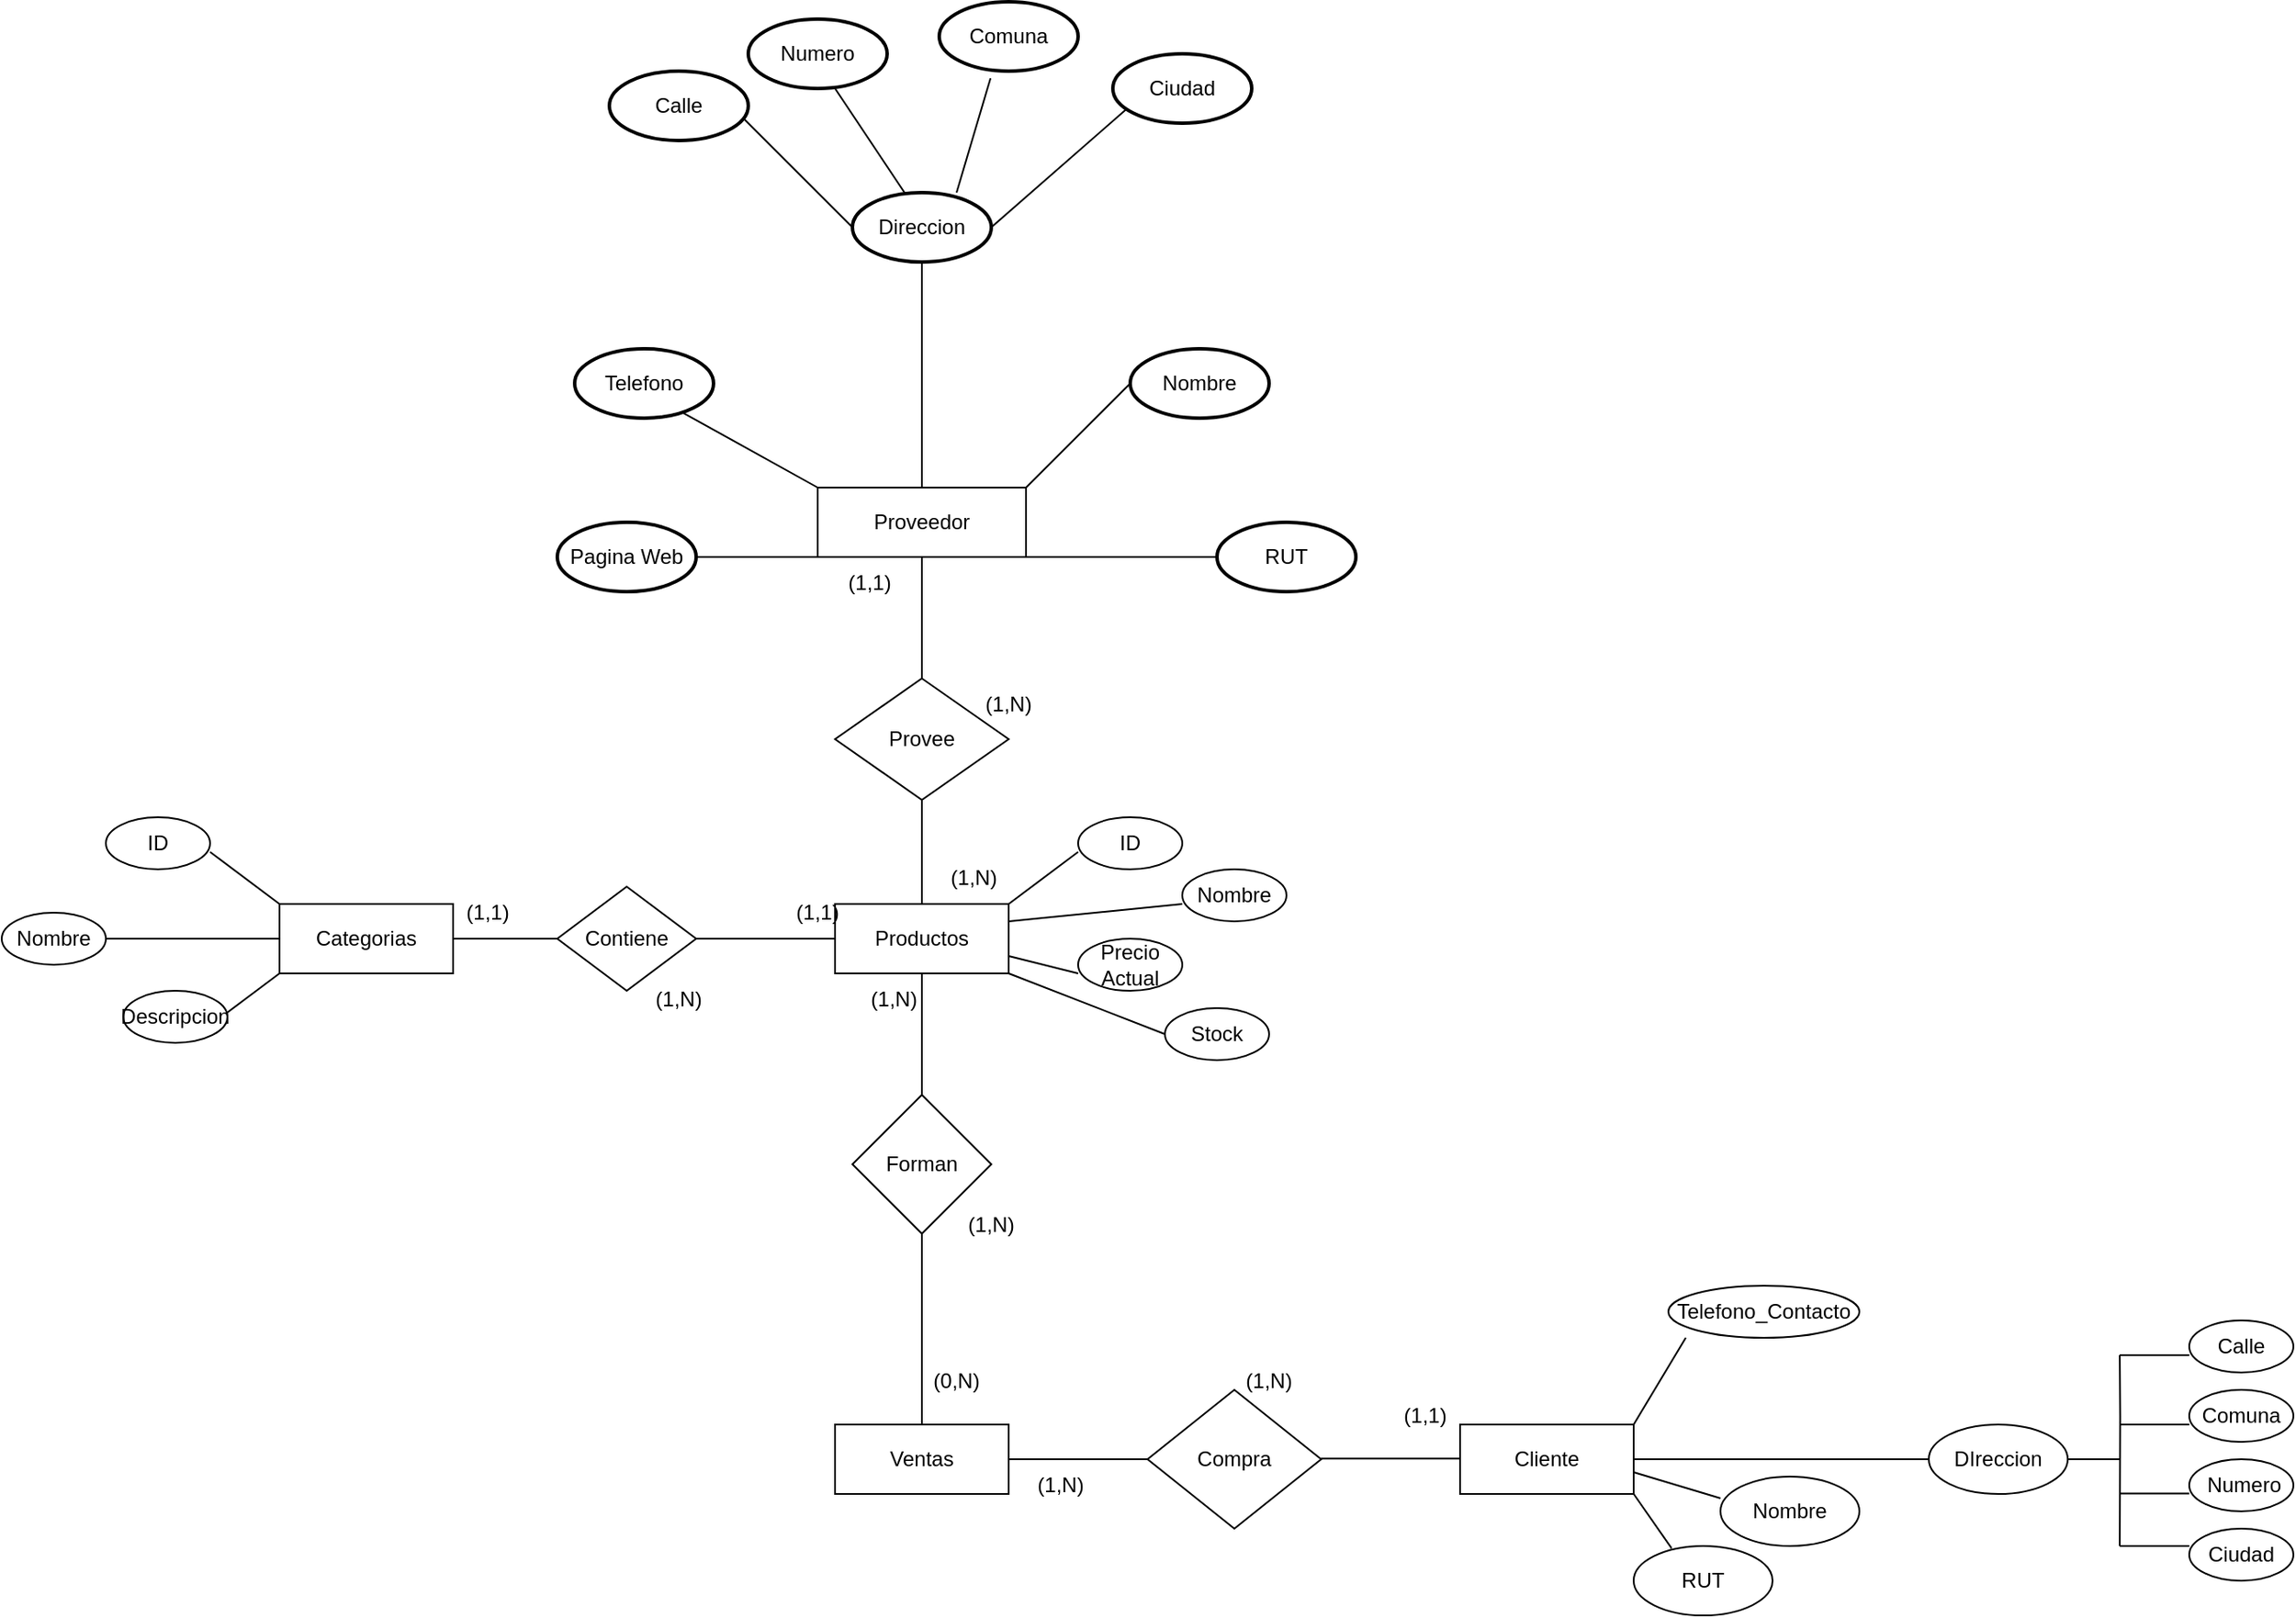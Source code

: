<mxfile version="23.1.6" type="github">
  <diagram name="Página-1" id="7Ij_96IKJOwhWmWlQlnl">
    <mxGraphModel dx="1794" dy="1956" grid="1" gridSize="10" guides="1" tooltips="1" connect="1" arrows="1" fold="1" page="1" pageScale="1" pageWidth="827" pageHeight="1169" math="0" shadow="0">
      <root>
        <mxCell id="0" />
        <mxCell id="1" parent="0" />
        <mxCell id="uTQzhrmh8ekdYnWIO6gy-3" value="Proveedor" style="rounded=0;whiteSpace=wrap;html=1;" vertex="1" parent="1">
          <mxGeometry x="370" y="210" width="120" height="40" as="geometry" />
        </mxCell>
        <mxCell id="uTQzhrmh8ekdYnWIO6gy-4" value="" style="endArrow=none;html=1;rounded=0;" edge="1" parent="1">
          <mxGeometry width="50" height="50" relative="1" as="geometry">
            <mxPoint x="280" y="160" as="sourcePoint" />
            <mxPoint x="370" y="210" as="targetPoint" />
          </mxGeometry>
        </mxCell>
        <mxCell id="uTQzhrmh8ekdYnWIO6gy-5" value="Telefono" style="strokeWidth=2;html=1;shape=mxgraph.flowchart.start_1;whiteSpace=wrap;" vertex="1" parent="1">
          <mxGeometry x="230" y="130" width="80" height="40" as="geometry" />
        </mxCell>
        <mxCell id="uTQzhrmh8ekdYnWIO6gy-6" value="" style="endArrow=none;html=1;rounded=0;" edge="1" parent="1">
          <mxGeometry width="50" height="50" relative="1" as="geometry">
            <mxPoint x="290" y="250" as="sourcePoint" />
            <mxPoint x="370" y="250" as="targetPoint" />
          </mxGeometry>
        </mxCell>
        <mxCell id="uTQzhrmh8ekdYnWIO6gy-7" value="Pagina Web" style="strokeWidth=2;html=1;shape=mxgraph.flowchart.start_1;whiteSpace=wrap;" vertex="1" parent="1">
          <mxGeometry x="220" y="230" width="80" height="40" as="geometry" />
        </mxCell>
        <mxCell id="uTQzhrmh8ekdYnWIO6gy-8" value="" style="endArrow=none;html=1;rounded=0;" edge="1" parent="1">
          <mxGeometry width="50" height="50" relative="1" as="geometry">
            <mxPoint x="430" y="80" as="sourcePoint" />
            <mxPoint x="430" y="210" as="targetPoint" />
          </mxGeometry>
        </mxCell>
        <mxCell id="uTQzhrmh8ekdYnWIO6gy-9" value="Direccion" style="strokeWidth=2;html=1;shape=mxgraph.flowchart.start_1;whiteSpace=wrap;" vertex="1" parent="1">
          <mxGeometry x="390" y="40" width="80" height="40" as="geometry" />
        </mxCell>
        <mxCell id="uTQzhrmh8ekdYnWIO6gy-10" value="Nombre" style="strokeWidth=2;html=1;shape=mxgraph.flowchart.start_1;whiteSpace=wrap;" vertex="1" parent="1">
          <mxGeometry x="550" y="130" width="80" height="40" as="geometry" />
        </mxCell>
        <mxCell id="uTQzhrmh8ekdYnWIO6gy-11" value="RUT" style="strokeWidth=2;html=1;shape=mxgraph.flowchart.start_1;whiteSpace=wrap;" vertex="1" parent="1">
          <mxGeometry x="600" y="230" width="80" height="40" as="geometry" />
        </mxCell>
        <mxCell id="uTQzhrmh8ekdYnWIO6gy-12" value="" style="endArrow=none;html=1;rounded=0;entryX=0;entryY=0.5;entryDx=0;entryDy=0;entryPerimeter=0;" edge="1" parent="1" target="uTQzhrmh8ekdYnWIO6gy-11">
          <mxGeometry width="50" height="50" relative="1" as="geometry">
            <mxPoint x="490" y="250" as="sourcePoint" />
            <mxPoint x="540" y="200" as="targetPoint" />
          </mxGeometry>
        </mxCell>
        <mxCell id="uTQzhrmh8ekdYnWIO6gy-13" value="" style="endArrow=none;html=1;rounded=0;entryX=0;entryY=0.5;entryDx=0;entryDy=0;entryPerimeter=0;" edge="1" parent="1" target="uTQzhrmh8ekdYnWIO6gy-10">
          <mxGeometry width="50" height="50" relative="1" as="geometry">
            <mxPoint x="490" y="210" as="sourcePoint" />
            <mxPoint x="540" y="160" as="targetPoint" />
          </mxGeometry>
        </mxCell>
        <mxCell id="uTQzhrmh8ekdYnWIO6gy-15" value="" style="endArrow=none;html=1;rounded=0;" edge="1" parent="1">
          <mxGeometry width="50" height="50" relative="1" as="geometry">
            <mxPoint x="390" y="60" as="sourcePoint" />
            <mxPoint x="320" y="-10" as="targetPoint" />
          </mxGeometry>
        </mxCell>
        <mxCell id="uTQzhrmh8ekdYnWIO6gy-16" value="" style="endArrow=none;html=1;rounded=0;" edge="1" parent="1">
          <mxGeometry width="50" height="50" relative="1" as="geometry">
            <mxPoint x="470" y="60" as="sourcePoint" />
            <mxPoint x="550" y="-10" as="targetPoint" />
          </mxGeometry>
        </mxCell>
        <mxCell id="uTQzhrmh8ekdYnWIO6gy-17" value="" style="endArrow=none;html=1;rounded=0;entryX=0.369;entryY=1.103;entryDx=0;entryDy=0;entryPerimeter=0;" edge="1" parent="1" target="uTQzhrmh8ekdYnWIO6gy-21">
          <mxGeometry width="50" height="50" relative="1" as="geometry">
            <mxPoint x="450" y="40" as="sourcePoint" />
            <mxPoint x="460" y="-30" as="targetPoint" />
          </mxGeometry>
        </mxCell>
        <mxCell id="uTQzhrmh8ekdYnWIO6gy-18" value="" style="endArrow=none;html=1;rounded=0;" edge="1" parent="1">
          <mxGeometry width="50" height="50" relative="1" as="geometry">
            <mxPoint x="420" y="40" as="sourcePoint" />
            <mxPoint x="380" y="-20" as="targetPoint" />
          </mxGeometry>
        </mxCell>
        <mxCell id="uTQzhrmh8ekdYnWIO6gy-19" value="Calle" style="strokeWidth=2;html=1;shape=mxgraph.flowchart.start_1;whiteSpace=wrap;" vertex="1" parent="1">
          <mxGeometry x="250" y="-30" width="80" height="40" as="geometry" />
        </mxCell>
        <mxCell id="uTQzhrmh8ekdYnWIO6gy-20" value="Numero" style="strokeWidth=2;html=1;shape=mxgraph.flowchart.start_1;whiteSpace=wrap;" vertex="1" parent="1">
          <mxGeometry x="330" y="-60" width="80" height="40" as="geometry" />
        </mxCell>
        <mxCell id="uTQzhrmh8ekdYnWIO6gy-21" value="Comuna" style="strokeWidth=2;html=1;shape=mxgraph.flowchart.start_1;whiteSpace=wrap;" vertex="1" parent="1">
          <mxGeometry x="440" y="-70" width="80" height="40" as="geometry" />
        </mxCell>
        <mxCell id="uTQzhrmh8ekdYnWIO6gy-22" value="Ciudad" style="strokeWidth=2;html=1;shape=mxgraph.flowchart.start_1;whiteSpace=wrap;" vertex="1" parent="1">
          <mxGeometry x="540" y="-40" width="80" height="40" as="geometry" />
        </mxCell>
        <mxCell id="uTQzhrmh8ekdYnWIO6gy-23" value="" style="endArrow=none;html=1;rounded=0;" edge="1" parent="1">
          <mxGeometry width="50" height="50" relative="1" as="geometry">
            <mxPoint x="430" y="320" as="sourcePoint" />
            <mxPoint x="430" y="250" as="targetPoint" />
          </mxGeometry>
        </mxCell>
        <mxCell id="uTQzhrmh8ekdYnWIO6gy-25" value="Provee" style="rhombus;whiteSpace=wrap;html=1;" vertex="1" parent="1">
          <mxGeometry x="380" y="320" width="100" height="70" as="geometry" />
        </mxCell>
        <mxCell id="uTQzhrmh8ekdYnWIO6gy-26" value="" style="endArrow=none;html=1;rounded=0;" edge="1" parent="1">
          <mxGeometry width="50" height="50" relative="1" as="geometry">
            <mxPoint x="430" y="450" as="sourcePoint" />
            <mxPoint x="430" y="390" as="targetPoint" />
          </mxGeometry>
        </mxCell>
        <mxCell id="uTQzhrmh8ekdYnWIO6gy-28" value="" style="endArrow=none;html=1;rounded=0;" edge="1" parent="1">
          <mxGeometry width="50" height="50" relative="1" as="geometry">
            <mxPoint x="300" y="470" as="sourcePoint" />
            <mxPoint x="380" y="470" as="targetPoint" />
          </mxGeometry>
        </mxCell>
        <mxCell id="uTQzhrmh8ekdYnWIO6gy-29" value="Contiene" style="rhombus;whiteSpace=wrap;html=1;" vertex="1" parent="1">
          <mxGeometry x="220" y="440" width="80" height="60" as="geometry" />
        </mxCell>
        <mxCell id="uTQzhrmh8ekdYnWIO6gy-30" value="" style="endArrow=none;html=1;rounded=0;" edge="1" parent="1">
          <mxGeometry width="50" height="50" relative="1" as="geometry">
            <mxPoint x="150" y="470" as="sourcePoint" />
            <mxPoint x="220" y="470" as="targetPoint" />
          </mxGeometry>
        </mxCell>
        <mxCell id="uTQzhrmh8ekdYnWIO6gy-31" value="Categorias" style="rounded=0;whiteSpace=wrap;html=1;" vertex="1" parent="1">
          <mxGeometry x="60" y="450" width="100" height="40" as="geometry" />
        </mxCell>
        <mxCell id="uTQzhrmh8ekdYnWIO6gy-32" value="" style="endArrow=none;html=1;rounded=0;" edge="1" parent="1">
          <mxGeometry width="50" height="50" relative="1" as="geometry">
            <mxPoint x="430" y="570" as="sourcePoint" />
            <mxPoint x="430" y="490" as="targetPoint" />
          </mxGeometry>
        </mxCell>
        <mxCell id="uTQzhrmh8ekdYnWIO6gy-33" value="Forman" style="rhombus;whiteSpace=wrap;html=1;" vertex="1" parent="1">
          <mxGeometry x="390" y="560" width="80" height="80" as="geometry" />
        </mxCell>
        <mxCell id="uTQzhrmh8ekdYnWIO6gy-34" value="" style="endArrow=none;html=1;rounded=0;" edge="1" parent="1" source="uTQzhrmh8ekdYnWIO6gy-27">
          <mxGeometry width="50" height="50" relative="1" as="geometry">
            <mxPoint x="430" y="510" as="sourcePoint" />
            <mxPoint x="480" y="460" as="targetPoint" />
          </mxGeometry>
        </mxCell>
        <mxCell id="uTQzhrmh8ekdYnWIO6gy-35" value="" style="endArrow=none;html=1;rounded=0;" edge="1" parent="1" target="uTQzhrmh8ekdYnWIO6gy-27">
          <mxGeometry width="50" height="50" relative="1" as="geometry">
            <mxPoint x="430" y="510" as="sourcePoint" />
            <mxPoint x="480" y="460" as="targetPoint" />
          </mxGeometry>
        </mxCell>
        <mxCell id="uTQzhrmh8ekdYnWIO6gy-36" value="" style="endArrow=none;html=1;rounded=0;" edge="1" parent="1">
          <mxGeometry width="50" height="50" relative="1" as="geometry">
            <mxPoint x="480" y="450" as="sourcePoint" />
            <mxPoint x="520" y="420" as="targetPoint" />
          </mxGeometry>
        </mxCell>
        <mxCell id="uTQzhrmh8ekdYnWIO6gy-37" value="" style="endArrow=none;html=1;rounded=0;" edge="1" parent="1">
          <mxGeometry width="50" height="50" relative="1" as="geometry">
            <mxPoint x="480" y="460" as="sourcePoint" />
            <mxPoint x="580" y="450" as="targetPoint" />
          </mxGeometry>
        </mxCell>
        <mxCell id="uTQzhrmh8ekdYnWIO6gy-39" value="" style="endArrow=none;html=1;rounded=0;" edge="1" parent="1">
          <mxGeometry width="50" height="50" relative="1" as="geometry">
            <mxPoint x="480" y="480" as="sourcePoint" />
            <mxPoint x="520" y="490" as="targetPoint" />
          </mxGeometry>
        </mxCell>
        <mxCell id="uTQzhrmh8ekdYnWIO6gy-40" value="" style="endArrow=none;html=1;rounded=0;" edge="1" parent="1" source="uTQzhrmh8ekdYnWIO6gy-27">
          <mxGeometry width="50" height="50" relative="1" as="geometry">
            <mxPoint x="430" y="510" as="sourcePoint" />
            <mxPoint x="480" y="460" as="targetPoint" />
          </mxGeometry>
        </mxCell>
        <mxCell id="uTQzhrmh8ekdYnWIO6gy-41" value="" style="endArrow=none;html=1;rounded=0;" edge="1" parent="1" target="uTQzhrmh8ekdYnWIO6gy-27">
          <mxGeometry width="50" height="50" relative="1" as="geometry">
            <mxPoint x="430" y="510" as="sourcePoint" />
            <mxPoint x="480" y="460" as="targetPoint" />
          </mxGeometry>
        </mxCell>
        <mxCell id="uTQzhrmh8ekdYnWIO6gy-27" value="Productos" style="rounded=0;whiteSpace=wrap;html=1;" vertex="1" parent="1">
          <mxGeometry x="380" y="450" width="100" height="40" as="geometry" />
        </mxCell>
        <mxCell id="uTQzhrmh8ekdYnWIO6gy-42" value="" style="endArrow=none;html=1;rounded=0;" edge="1" parent="1">
          <mxGeometry width="50" height="50" relative="1" as="geometry">
            <mxPoint x="480" y="490" as="sourcePoint" />
            <mxPoint x="570" y="525" as="targetPoint" />
          </mxGeometry>
        </mxCell>
        <mxCell id="uTQzhrmh8ekdYnWIO6gy-43" value="ID" style="ellipse;whiteSpace=wrap;html=1;" vertex="1" parent="1">
          <mxGeometry x="520" y="400" width="60" height="30" as="geometry" />
        </mxCell>
        <mxCell id="uTQzhrmh8ekdYnWIO6gy-44" value="Nombre" style="ellipse;whiteSpace=wrap;html=1;" vertex="1" parent="1">
          <mxGeometry x="580" y="430" width="60" height="30" as="geometry" />
        </mxCell>
        <mxCell id="uTQzhrmh8ekdYnWIO6gy-45" value="Precio Actual" style="ellipse;whiteSpace=wrap;html=1;" vertex="1" parent="1">
          <mxGeometry x="520" y="470" width="60" height="30" as="geometry" />
        </mxCell>
        <mxCell id="uTQzhrmh8ekdYnWIO6gy-46" value="Stock" style="ellipse;whiteSpace=wrap;html=1;" vertex="1" parent="1">
          <mxGeometry x="570" y="510" width="60" height="30" as="geometry" />
        </mxCell>
        <mxCell id="uTQzhrmh8ekdYnWIO6gy-47" value="" style="endArrow=none;html=1;rounded=0;" edge="1" parent="1">
          <mxGeometry width="50" height="50" relative="1" as="geometry">
            <mxPoint x="60" y="450" as="sourcePoint" />
            <mxPoint x="20" y="420" as="targetPoint" />
          </mxGeometry>
        </mxCell>
        <mxCell id="uTQzhrmh8ekdYnWIO6gy-48" value="" style="endArrow=none;html=1;rounded=0;" edge="1" parent="1">
          <mxGeometry width="50" height="50" relative="1" as="geometry">
            <mxPoint x="-40" y="470" as="sourcePoint" />
            <mxPoint x="60" y="470" as="targetPoint" />
          </mxGeometry>
        </mxCell>
        <mxCell id="uTQzhrmh8ekdYnWIO6gy-49" value="" style="endArrow=none;html=1;rounded=0;" edge="1" parent="1">
          <mxGeometry width="50" height="50" relative="1" as="geometry">
            <mxPoint x="20" y="520" as="sourcePoint" />
            <mxPoint x="60" y="490" as="targetPoint" />
          </mxGeometry>
        </mxCell>
        <mxCell id="uTQzhrmh8ekdYnWIO6gy-50" value="ID" style="ellipse;whiteSpace=wrap;html=1;" vertex="1" parent="1">
          <mxGeometry x="-40" y="400" width="60" height="30" as="geometry" />
        </mxCell>
        <mxCell id="uTQzhrmh8ekdYnWIO6gy-51" value="Nombre" style="ellipse;whiteSpace=wrap;html=1;" vertex="1" parent="1">
          <mxGeometry x="-100" y="455" width="60" height="30" as="geometry" />
        </mxCell>
        <mxCell id="uTQzhrmh8ekdYnWIO6gy-52" value="Descripcion" style="ellipse;whiteSpace=wrap;html=1;" vertex="1" parent="1">
          <mxGeometry x="-30" y="500" width="60" height="30" as="geometry" />
        </mxCell>
        <mxCell id="uTQzhrmh8ekdYnWIO6gy-53" value="" style="endArrow=none;html=1;rounded=0;" edge="1" parent="1">
          <mxGeometry width="50" height="50" relative="1" as="geometry">
            <mxPoint x="430" y="750" as="sourcePoint" />
            <mxPoint x="430" y="640" as="targetPoint" />
          </mxGeometry>
        </mxCell>
        <mxCell id="uTQzhrmh8ekdYnWIO6gy-54" value="Ventas" style="rounded=0;whiteSpace=wrap;html=1;" vertex="1" parent="1">
          <mxGeometry x="380" y="750" width="100" height="40" as="geometry" />
        </mxCell>
        <mxCell id="uTQzhrmh8ekdYnWIO6gy-55" value="" style="endArrow=none;html=1;rounded=0;" edge="1" parent="1">
          <mxGeometry width="50" height="50" relative="1" as="geometry">
            <mxPoint x="480" y="770" as="sourcePoint" />
            <mxPoint x="560" y="770" as="targetPoint" />
          </mxGeometry>
        </mxCell>
        <mxCell id="uTQzhrmh8ekdYnWIO6gy-56" value="Compra" style="rhombus;whiteSpace=wrap;html=1;" vertex="1" parent="1">
          <mxGeometry x="560" y="730" width="100" height="80" as="geometry" />
        </mxCell>
        <mxCell id="uTQzhrmh8ekdYnWIO6gy-57" value="" style="endArrow=none;html=1;rounded=0;" edge="1" parent="1">
          <mxGeometry width="50" height="50" relative="1" as="geometry">
            <mxPoint x="660" y="769.57" as="sourcePoint" />
            <mxPoint x="740" y="769.57" as="targetPoint" />
          </mxGeometry>
        </mxCell>
        <mxCell id="uTQzhrmh8ekdYnWIO6gy-58" value="Cliente" style="rounded=0;whiteSpace=wrap;html=1;" vertex="1" parent="1">
          <mxGeometry x="740" y="750" width="100" height="40" as="geometry" />
        </mxCell>
        <mxCell id="uTQzhrmh8ekdYnWIO6gy-59" value="" style="endArrow=none;html=1;rounded=0;" edge="1" parent="1">
          <mxGeometry width="50" height="50" relative="1" as="geometry">
            <mxPoint x="840" y="750" as="sourcePoint" />
            <mxPoint x="870" y="700" as="targetPoint" />
          </mxGeometry>
        </mxCell>
        <mxCell id="uTQzhrmh8ekdYnWIO6gy-60" value="Telefono_Contacto" style="ellipse;whiteSpace=wrap;html=1;" vertex="1" parent="1">
          <mxGeometry x="860" y="670" width="110" height="30" as="geometry" />
        </mxCell>
        <mxCell id="uTQzhrmh8ekdYnWIO6gy-61" value="" style="endArrow=none;html=1;rounded=0;" edge="1" parent="1">
          <mxGeometry width="50" height="50" relative="1" as="geometry">
            <mxPoint x="840" y="770" as="sourcePoint" />
            <mxPoint x="1010" y="770" as="targetPoint" />
          </mxGeometry>
        </mxCell>
        <mxCell id="uTQzhrmh8ekdYnWIO6gy-62" value="DIreccion" style="ellipse;whiteSpace=wrap;html=1;" vertex="1" parent="1">
          <mxGeometry x="1010" y="750" width="80" height="40" as="geometry" />
        </mxCell>
        <mxCell id="uTQzhrmh8ekdYnWIO6gy-63" value="" style="endArrow=none;html=1;rounded=0;" edge="1" parent="1">
          <mxGeometry width="50" height="50" relative="1" as="geometry">
            <mxPoint x="1120" y="710" as="sourcePoint" />
            <mxPoint x="1120" y="820" as="targetPoint" />
            <Array as="points">
              <mxPoint x="1120.24" y="745" />
            </Array>
          </mxGeometry>
        </mxCell>
        <mxCell id="uTQzhrmh8ekdYnWIO6gy-64" value="" style="endArrow=none;html=1;rounded=0;" edge="1" parent="1">
          <mxGeometry width="50" height="50" relative="1" as="geometry">
            <mxPoint x="1090" y="770" as="sourcePoint" />
            <mxPoint x="1120" y="770" as="targetPoint" />
          </mxGeometry>
        </mxCell>
        <mxCell id="uTQzhrmh8ekdYnWIO6gy-65" value="" style="endArrow=none;html=1;rounded=0;" edge="1" parent="1">
          <mxGeometry width="50" height="50" relative="1" as="geometry">
            <mxPoint x="1120" y="710" as="sourcePoint" />
            <mxPoint x="1160" y="710" as="targetPoint" />
          </mxGeometry>
        </mxCell>
        <mxCell id="uTQzhrmh8ekdYnWIO6gy-66" value="" style="endArrow=none;html=1;rounded=0;" edge="1" parent="1">
          <mxGeometry width="50" height="50" relative="1" as="geometry">
            <mxPoint x="1120" y="750" as="sourcePoint" />
            <mxPoint x="1160" y="750" as="targetPoint" />
          </mxGeometry>
        </mxCell>
        <mxCell id="uTQzhrmh8ekdYnWIO6gy-67" value="" style="endArrow=none;html=1;rounded=0;" edge="1" parent="1">
          <mxGeometry width="50" height="50" relative="1" as="geometry">
            <mxPoint x="1120" y="789.78" as="sourcePoint" />
            <mxPoint x="1160" y="789.78" as="targetPoint" />
            <Array as="points">
              <mxPoint x="1140" y="789.78" />
            </Array>
          </mxGeometry>
        </mxCell>
        <mxCell id="uTQzhrmh8ekdYnWIO6gy-68" value="" style="endArrow=none;html=1;rounded=0;" edge="1" parent="1">
          <mxGeometry width="50" height="50" relative="1" as="geometry">
            <mxPoint x="1120" y="820" as="sourcePoint" />
            <mxPoint x="1160" y="820" as="targetPoint" />
          </mxGeometry>
        </mxCell>
        <mxCell id="uTQzhrmh8ekdYnWIO6gy-69" value="Calle" style="ellipse;whiteSpace=wrap;html=1;" vertex="1" parent="1">
          <mxGeometry x="1160" y="690" width="60" height="30" as="geometry" />
        </mxCell>
        <mxCell id="uTQzhrmh8ekdYnWIO6gy-70" value="Comuna" style="ellipse;whiteSpace=wrap;html=1;" vertex="1" parent="1">
          <mxGeometry x="1160" y="730" width="60" height="30" as="geometry" />
        </mxCell>
        <mxCell id="uTQzhrmh8ekdYnWIO6gy-71" value="&amp;nbsp;Numero" style="ellipse;whiteSpace=wrap;html=1;" vertex="1" parent="1">
          <mxGeometry x="1160" y="770" width="60" height="30" as="geometry" />
        </mxCell>
        <mxCell id="uTQzhrmh8ekdYnWIO6gy-72" value="Ciudad" style="ellipse;whiteSpace=wrap;html=1;" vertex="1" parent="1">
          <mxGeometry x="1160" y="810" width="60" height="30" as="geometry" />
        </mxCell>
        <mxCell id="uTQzhrmh8ekdYnWIO6gy-73" value="" style="endArrow=none;html=1;rounded=0;" edge="1" parent="1">
          <mxGeometry width="50" height="50" relative="1" as="geometry">
            <mxPoint x="840" y="777.5" as="sourcePoint" />
            <mxPoint x="890" y="792.5" as="targetPoint" />
          </mxGeometry>
        </mxCell>
        <mxCell id="uTQzhrmh8ekdYnWIO6gy-74" value="Nombre" style="ellipse;whiteSpace=wrap;html=1;" vertex="1" parent="1">
          <mxGeometry x="890" y="780" width="80" height="40" as="geometry" />
        </mxCell>
        <mxCell id="uTQzhrmh8ekdYnWIO6gy-75" value="RUT" style="ellipse;whiteSpace=wrap;html=1;" vertex="1" parent="1">
          <mxGeometry x="840" y="820" width="80" height="40" as="geometry" />
        </mxCell>
        <mxCell id="uTQzhrmh8ekdYnWIO6gy-76" value="" style="endArrow=none;html=1;rounded=0;exitX=0.273;exitY=0.033;exitDx=0;exitDy=0;exitPerimeter=0;" edge="1" parent="1" source="uTQzhrmh8ekdYnWIO6gy-75">
          <mxGeometry width="50" height="50" relative="1" as="geometry">
            <mxPoint x="860" y="818" as="sourcePoint" />
            <mxPoint x="840" y="790" as="targetPoint" />
          </mxGeometry>
        </mxCell>
        <mxCell id="uTQzhrmh8ekdYnWIO6gy-77" value="(1,1)" style="text;html=1;align=center;verticalAlign=middle;whiteSpace=wrap;rounded=0;" vertex="1" parent="1">
          <mxGeometry x="690" y="730" width="60" height="30" as="geometry" />
        </mxCell>
        <mxCell id="uTQzhrmh8ekdYnWIO6gy-78" value="(1,N)" style="text;html=1;align=center;verticalAlign=middle;whiteSpace=wrap;rounded=0;" vertex="1" parent="1">
          <mxGeometry x="600" y="710" width="60" height="30" as="geometry" />
        </mxCell>
        <mxCell id="uTQzhrmh8ekdYnWIO6gy-79" value="(1,N)" style="text;html=1;align=center;verticalAlign=middle;whiteSpace=wrap;rounded=0;" vertex="1" parent="1">
          <mxGeometry x="480" y="770" width="60" height="30" as="geometry" />
        </mxCell>
        <mxCell id="uTQzhrmh8ekdYnWIO6gy-80" value="(0,N)" style="text;html=1;align=center;verticalAlign=middle;whiteSpace=wrap;rounded=0;" vertex="1" parent="1">
          <mxGeometry x="420" y="710" width="60" height="30" as="geometry" />
        </mxCell>
        <mxCell id="uTQzhrmh8ekdYnWIO6gy-81" value="(1,N)" style="text;html=1;align=center;verticalAlign=middle;whiteSpace=wrap;rounded=0;" vertex="1" parent="1">
          <mxGeometry x="440" y="620" width="60" height="30" as="geometry" />
        </mxCell>
        <mxCell id="uTQzhrmh8ekdYnWIO6gy-82" value="(1,N)" style="text;html=1;align=center;verticalAlign=middle;whiteSpace=wrap;rounded=0;" vertex="1" parent="1">
          <mxGeometry x="384" y="490" width="60" height="30" as="geometry" />
        </mxCell>
        <mxCell id="uTQzhrmh8ekdYnWIO6gy-83" value="(1,N)" style="text;html=1;align=center;verticalAlign=middle;whiteSpace=wrap;rounded=0;" vertex="1" parent="1">
          <mxGeometry x="430" y="420" width="60" height="30" as="geometry" />
        </mxCell>
        <mxCell id="uTQzhrmh8ekdYnWIO6gy-84" value="(1,N)" style="text;html=1;align=center;verticalAlign=middle;whiteSpace=wrap;rounded=0;" vertex="1" parent="1">
          <mxGeometry x="260" y="490" width="60" height="30" as="geometry" />
        </mxCell>
        <mxCell id="uTQzhrmh8ekdYnWIO6gy-85" value="(1,1)" style="text;html=1;align=center;verticalAlign=middle;whiteSpace=wrap;rounded=0;" vertex="1" parent="1">
          <mxGeometry x="150" y="440" width="60" height="30" as="geometry" />
        </mxCell>
        <mxCell id="uTQzhrmh8ekdYnWIO6gy-86" value="(1,1)" style="text;html=1;align=center;verticalAlign=middle;whiteSpace=wrap;rounded=0;" vertex="1" parent="1">
          <mxGeometry x="340" y="440" width="60" height="30" as="geometry" />
        </mxCell>
        <mxCell id="uTQzhrmh8ekdYnWIO6gy-87" value="(1,N)" style="text;html=1;align=center;verticalAlign=middle;whiteSpace=wrap;rounded=0;" vertex="1" parent="1">
          <mxGeometry x="450" y="320" width="60" height="30" as="geometry" />
        </mxCell>
        <mxCell id="uTQzhrmh8ekdYnWIO6gy-88" value="(1,1)" style="text;html=1;align=center;verticalAlign=middle;whiteSpace=wrap;rounded=0;" vertex="1" parent="1">
          <mxGeometry x="370" y="250" width="60" height="30" as="geometry" />
        </mxCell>
      </root>
    </mxGraphModel>
  </diagram>
</mxfile>
